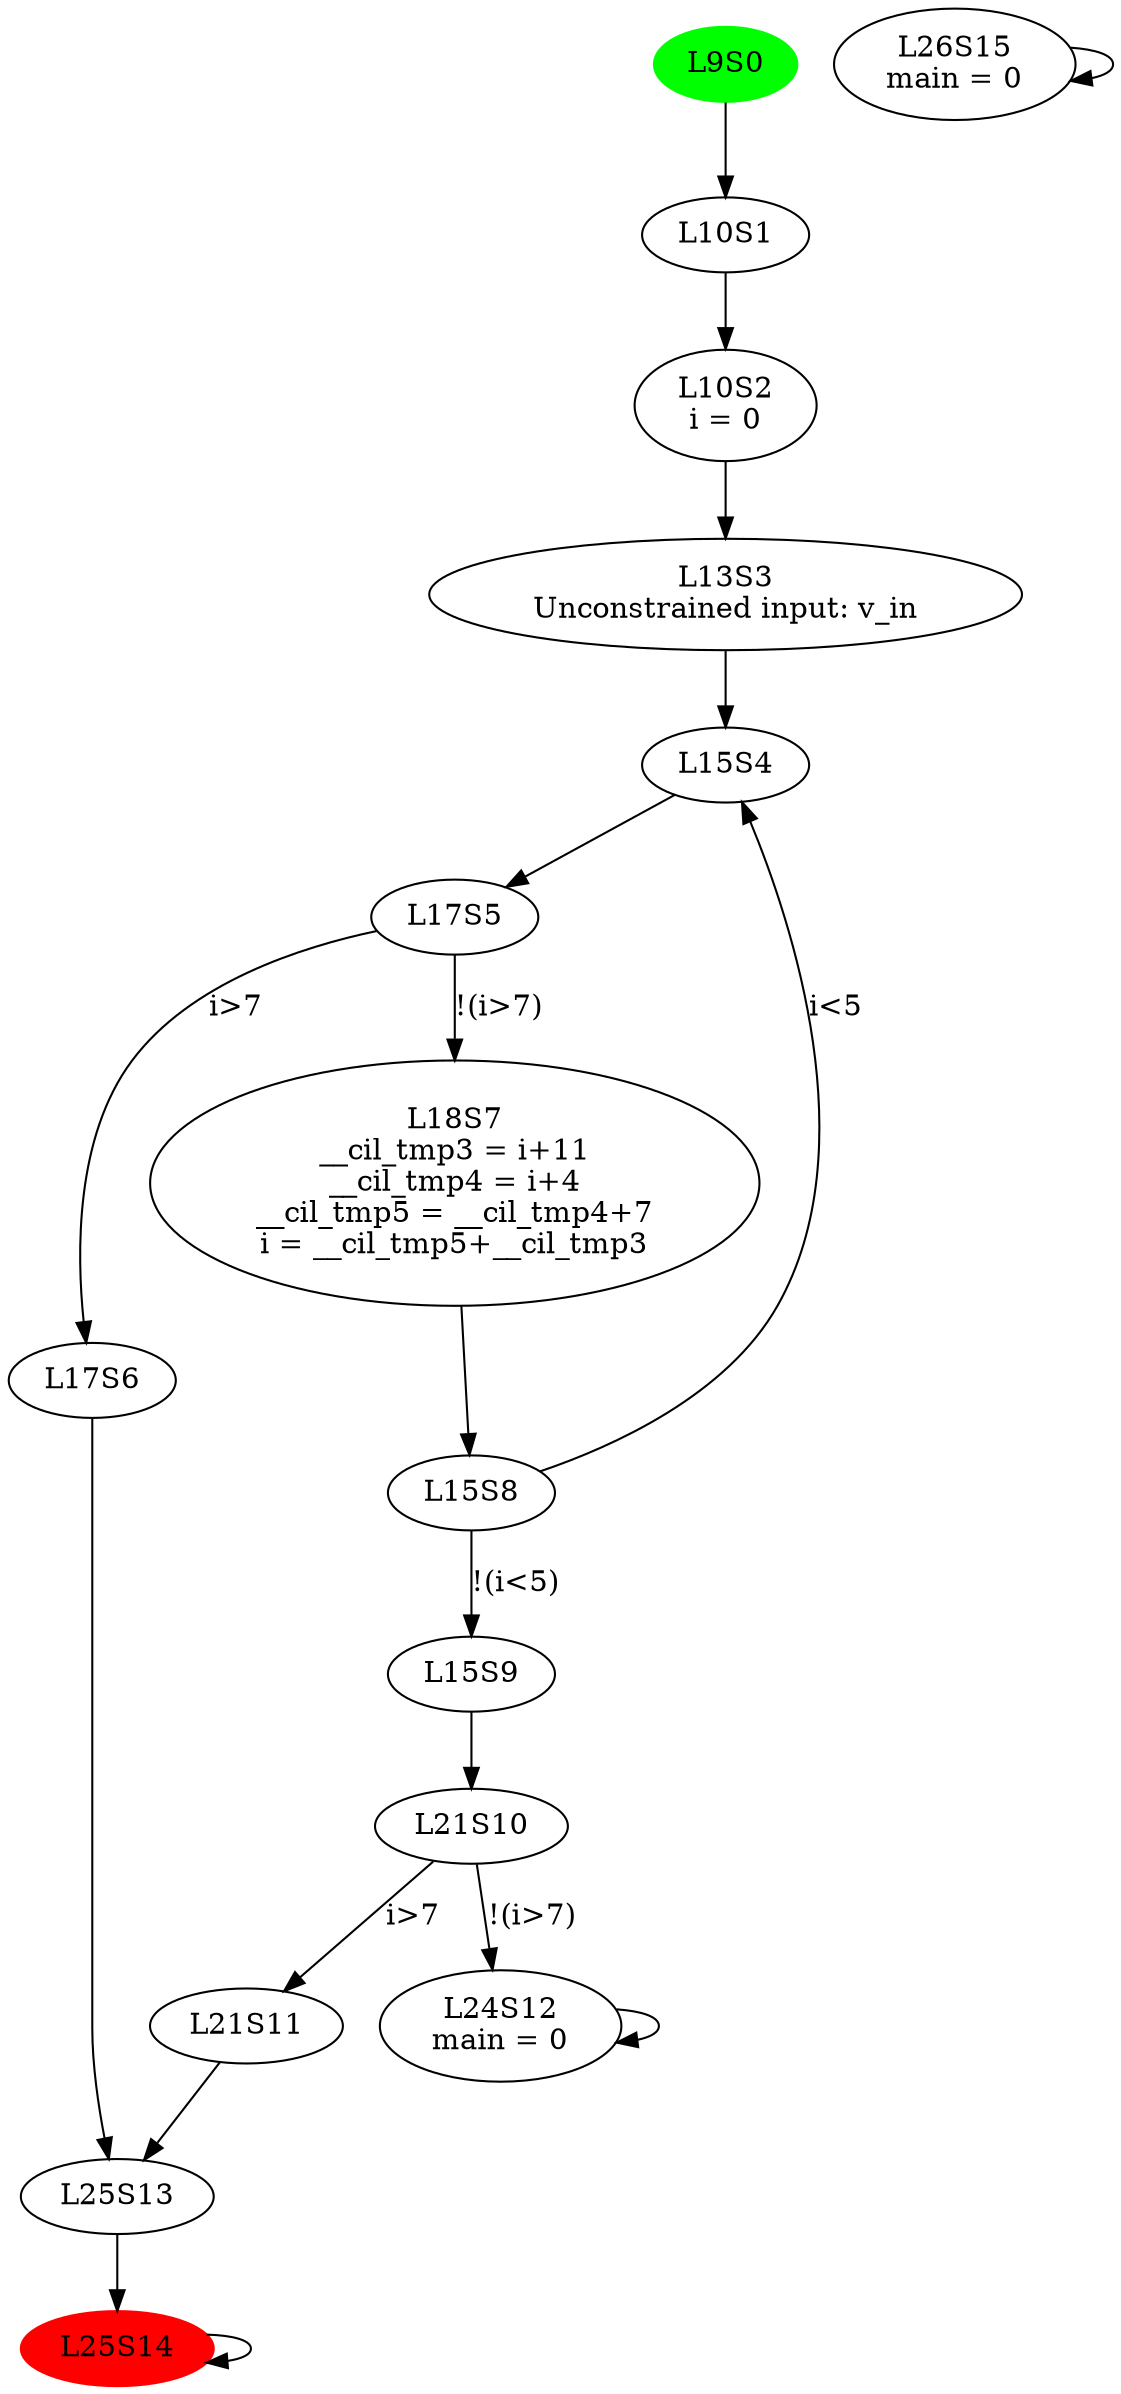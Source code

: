 // test_file
digraph {
	L9S0 -> L10S1 [label=""]
	L9S0 [label=L9S0
 color=green style=filled]
	L9S0 [label=L9S0
]
	L10S1 -> L10S2 [label=""]
	L10S1 [label=L10S1
]
	L10S2 -> L13S3 [label=""]
	L10S2 [label="L10S2
i = 0
"]
	L13S3 -> L15S4 [label=""]
	L13S3 [label="L13S3
Unconstrained input: v_in
"]
	L15S4 -> L17S5 [label=""]
	L15S4 [label=L15S4
]
	L17S5 -> L17S6 [label="i>7"]
	L17S5 -> L18S7 [label="!(i>7)"]
	L17S5 [label=L17S5
]
	L17S6 -> L25S13 [label=""]
	L17S6 [label=L17S6
]
	L18S7 -> L15S8 [label=""]
	L18S7 [label="L18S7
__cil_tmp3 = i+11
__cil_tmp4 = i+4
__cil_tmp5 = __cil_tmp4+7
i = __cil_tmp5+__cil_tmp3
"]
	L25S13 -> L25S14 [label=""]
	L25S13 [label=L25S13
]
	L15S8 -> L15S4 [label="i<5"]
	L15S8 -> L15S9 [label="!(i<5)"]
	L15S8 [label=L15S8
]
	L15S9 -> L21S10 [label=""]
	L15S9 [label=L15S9
]
	L21S10 -> L21S11 [label="i>7"]
	L21S10 -> L24S12 [label="!(i>7)"]
	L21S10 [label=L21S10
]
	L21S11 -> L25S13 [label=""]
	L21S11 [label=L21S11
]
	L24S12 -> L24S12 [label=""]
	L24S12 [label="L24S12
main = 0
"]
	L25S14 -> L25S14 [label=""]
	L25S14 [label=L25S14
 color=red style=filled]
	L25S14 [label=L25S14
]
	L26S15 -> L26S15 [label=""]
	L26S15 [label="L26S15
main = 0
"]
}
